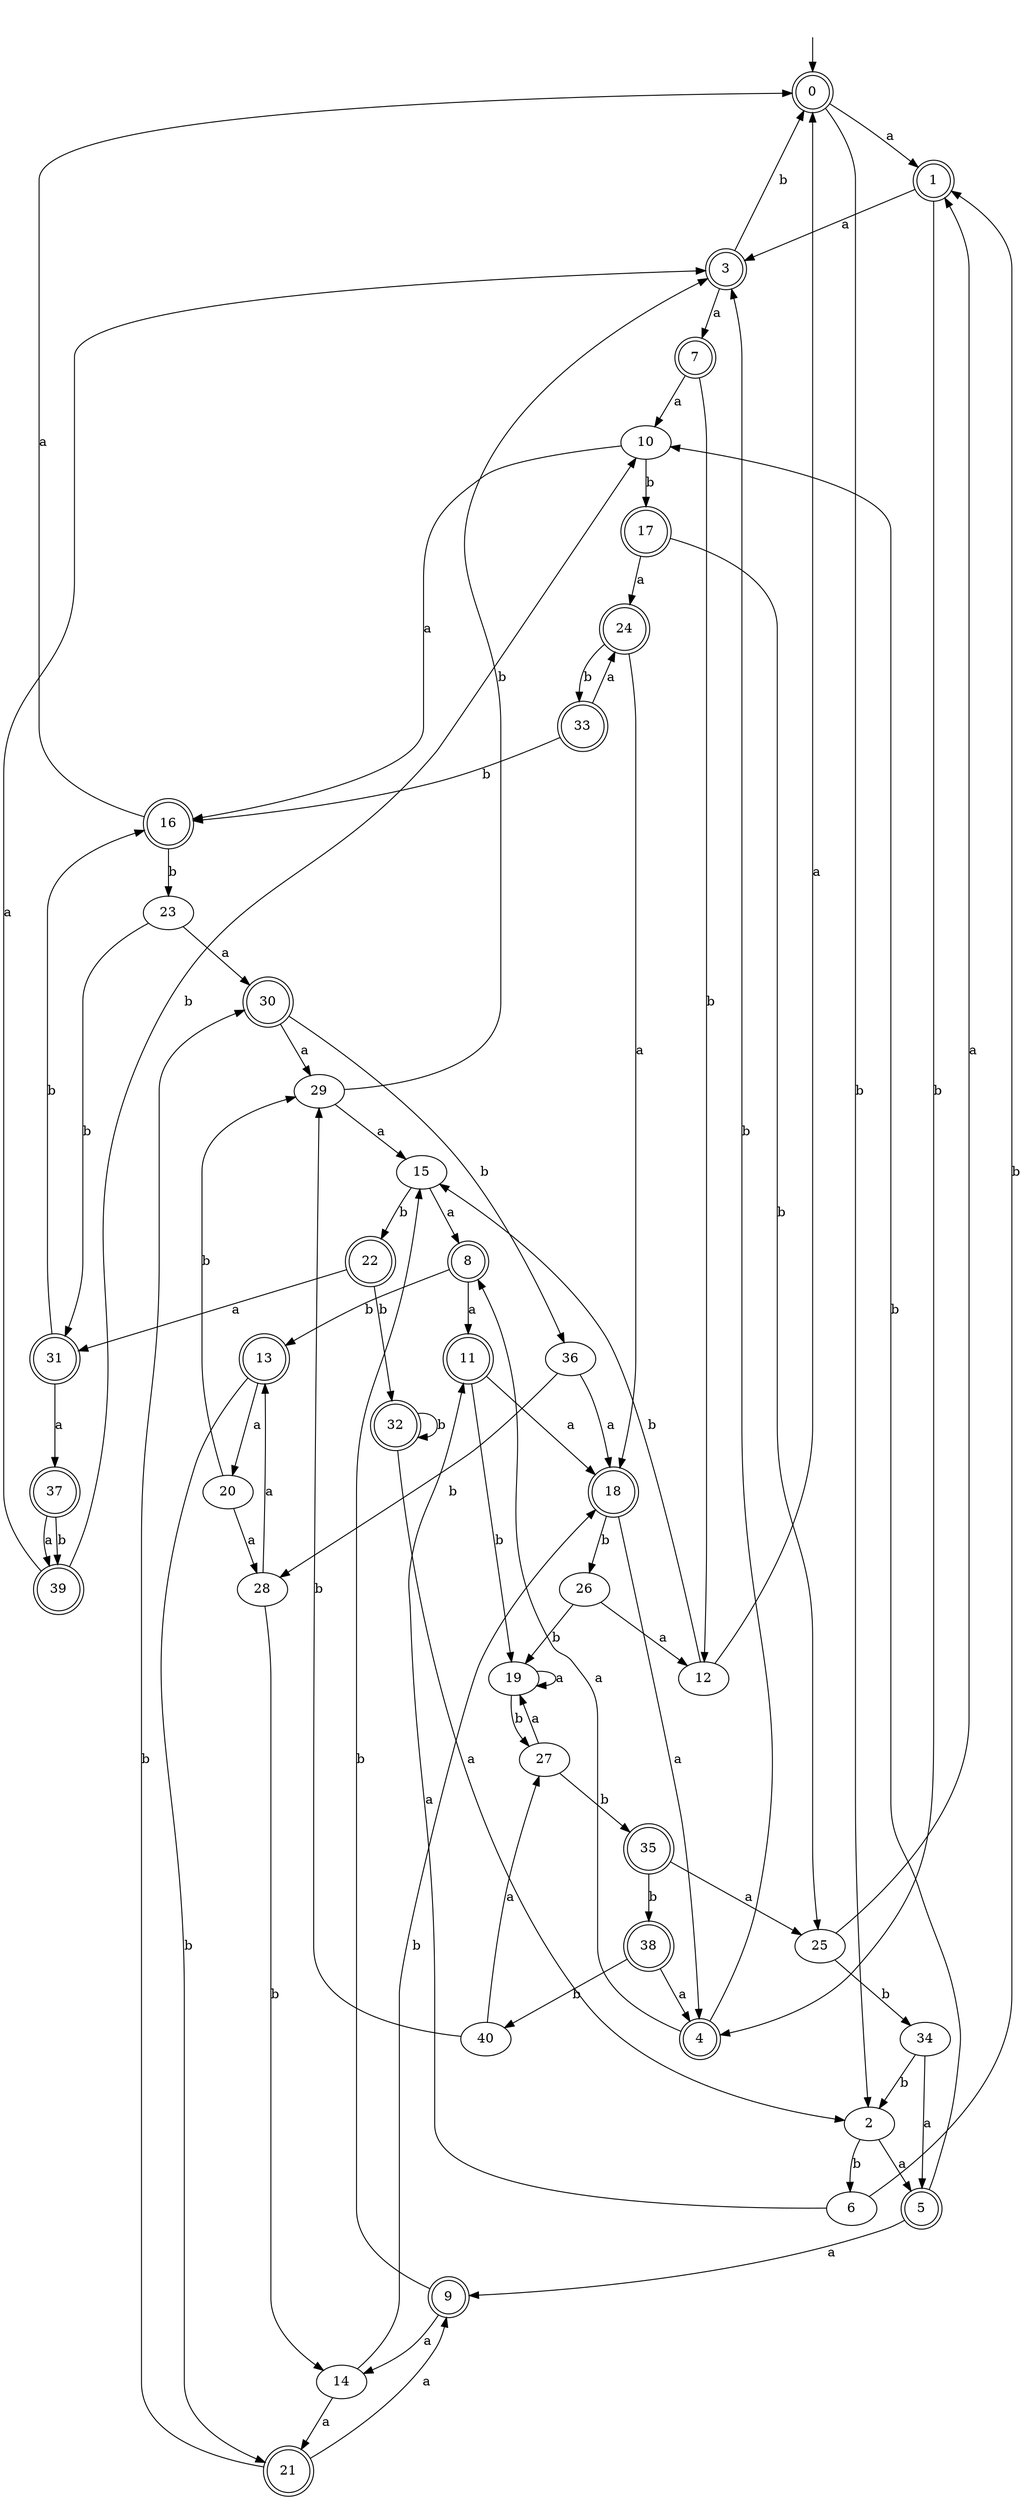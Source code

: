 digraph RandomDFA {
  __start0 [label="", shape=none];
  __start0 -> 0 [label=""];
  0 [shape=circle] [shape=doublecircle]
  0 -> 1 [label="a"]
  0 -> 2 [label="b"]
  1 [shape=doublecircle]
  1 -> 3 [label="a"]
  1 -> 4 [label="b"]
  2
  2 -> 5 [label="a"]
  2 -> 6 [label="b"]
  3 [shape=doublecircle]
  3 -> 7 [label="a"]
  3 -> 0 [label="b"]
  4 [shape=doublecircle]
  4 -> 8 [label="a"]
  4 -> 3 [label="b"]
  5 [shape=doublecircle]
  5 -> 9 [label="a"]
  5 -> 10 [label="b"]
  6
  6 -> 11 [label="a"]
  6 -> 1 [label="b"]
  7 [shape=doublecircle]
  7 -> 10 [label="a"]
  7 -> 12 [label="b"]
  8 [shape=doublecircle]
  8 -> 11 [label="a"]
  8 -> 13 [label="b"]
  9 [shape=doublecircle]
  9 -> 14 [label="a"]
  9 -> 15 [label="b"]
  10
  10 -> 16 [label="a"]
  10 -> 17 [label="b"]
  11 [shape=doublecircle]
  11 -> 18 [label="a"]
  11 -> 19 [label="b"]
  12
  12 -> 0 [label="a"]
  12 -> 15 [label="b"]
  13 [shape=doublecircle]
  13 -> 20 [label="a"]
  13 -> 21 [label="b"]
  14
  14 -> 21 [label="a"]
  14 -> 18 [label="b"]
  15
  15 -> 8 [label="a"]
  15 -> 22 [label="b"]
  16 [shape=doublecircle]
  16 -> 0 [label="a"]
  16 -> 23 [label="b"]
  17 [shape=doublecircle]
  17 -> 24 [label="a"]
  17 -> 25 [label="b"]
  18 [shape=doublecircle]
  18 -> 4 [label="a"]
  18 -> 26 [label="b"]
  19
  19 -> 19 [label="a"]
  19 -> 27 [label="b"]
  20
  20 -> 28 [label="a"]
  20 -> 29 [label="b"]
  21 [shape=doublecircle]
  21 -> 9 [label="a"]
  21 -> 30 [label="b"]
  22 [shape=doublecircle]
  22 -> 31 [label="a"]
  22 -> 32 [label="b"]
  23
  23 -> 30 [label="a"]
  23 -> 31 [label="b"]
  24 [shape=doublecircle]
  24 -> 18 [label="a"]
  24 -> 33 [label="b"]
  25
  25 -> 1 [label="a"]
  25 -> 34 [label="b"]
  26
  26 -> 12 [label="a"]
  26 -> 19 [label="b"]
  27
  27 -> 19 [label="a"]
  27 -> 35 [label="b"]
  28
  28 -> 13 [label="a"]
  28 -> 14 [label="b"]
  29
  29 -> 15 [label="a"]
  29 -> 3 [label="b"]
  30 [shape=doublecircle]
  30 -> 29 [label="a"]
  30 -> 36 [label="b"]
  31 [shape=doublecircle]
  31 -> 37 [label="a"]
  31 -> 16 [label="b"]
  32 [shape=doublecircle]
  32 -> 2 [label="a"]
  32 -> 32 [label="b"]
  33 [shape=doublecircle]
  33 -> 24 [label="a"]
  33 -> 16 [label="b"]
  34
  34 -> 5 [label="a"]
  34 -> 2 [label="b"]
  35 [shape=doublecircle]
  35 -> 25 [label="a"]
  35 -> 38 [label="b"]
  36
  36 -> 18 [label="a"]
  36 -> 28 [label="b"]
  37 [shape=doublecircle]
  37 -> 39 [label="a"]
  37 -> 39 [label="b"]
  38 [shape=doublecircle]
  38 -> 4 [label="a"]
  38 -> 40 [label="b"]
  39 [shape=doublecircle]
  39 -> 3 [label="a"]
  39 -> 10 [label="b"]
  40
  40 -> 27 [label="a"]
  40 -> 29 [label="b"]
}
